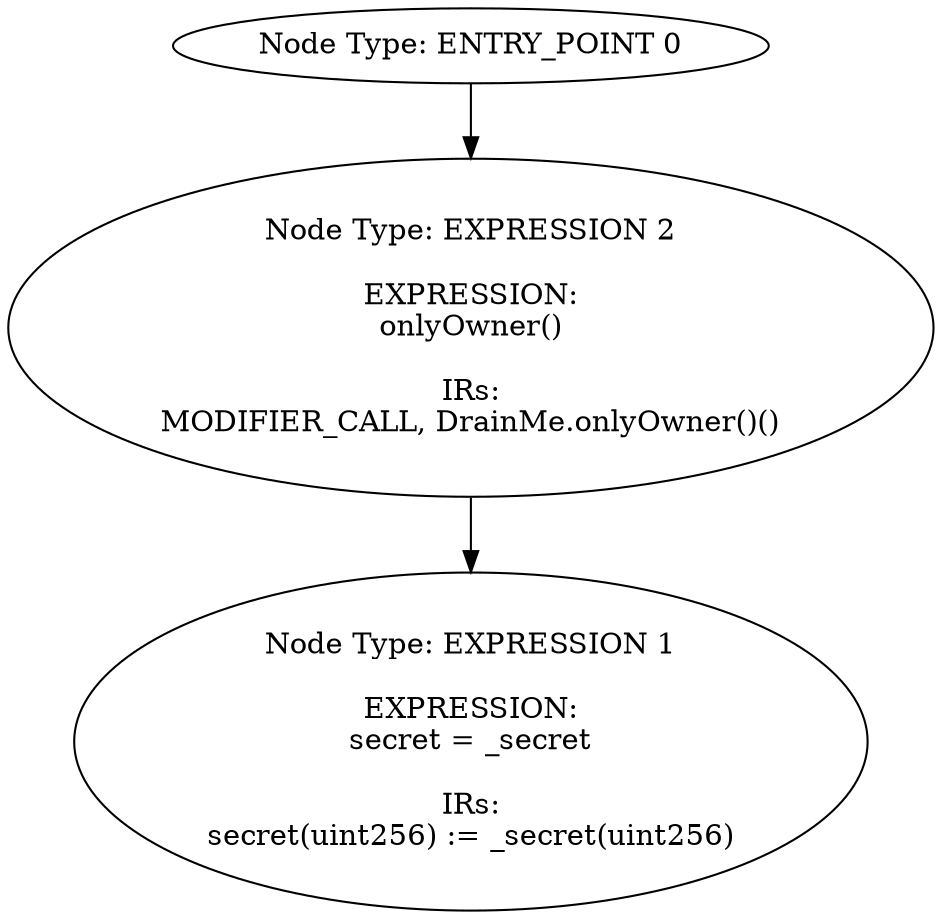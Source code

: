 digraph{
0[label="Node Type: ENTRY_POINT 0
"];
0->2;
1[label="Node Type: EXPRESSION 1

EXPRESSION:
secret = _secret

IRs:
secret(uint256) := _secret(uint256)"];
2[label="Node Type: EXPRESSION 2

EXPRESSION:
onlyOwner()

IRs:
MODIFIER_CALL, DrainMe.onlyOwner()()"];
2->1;
}
